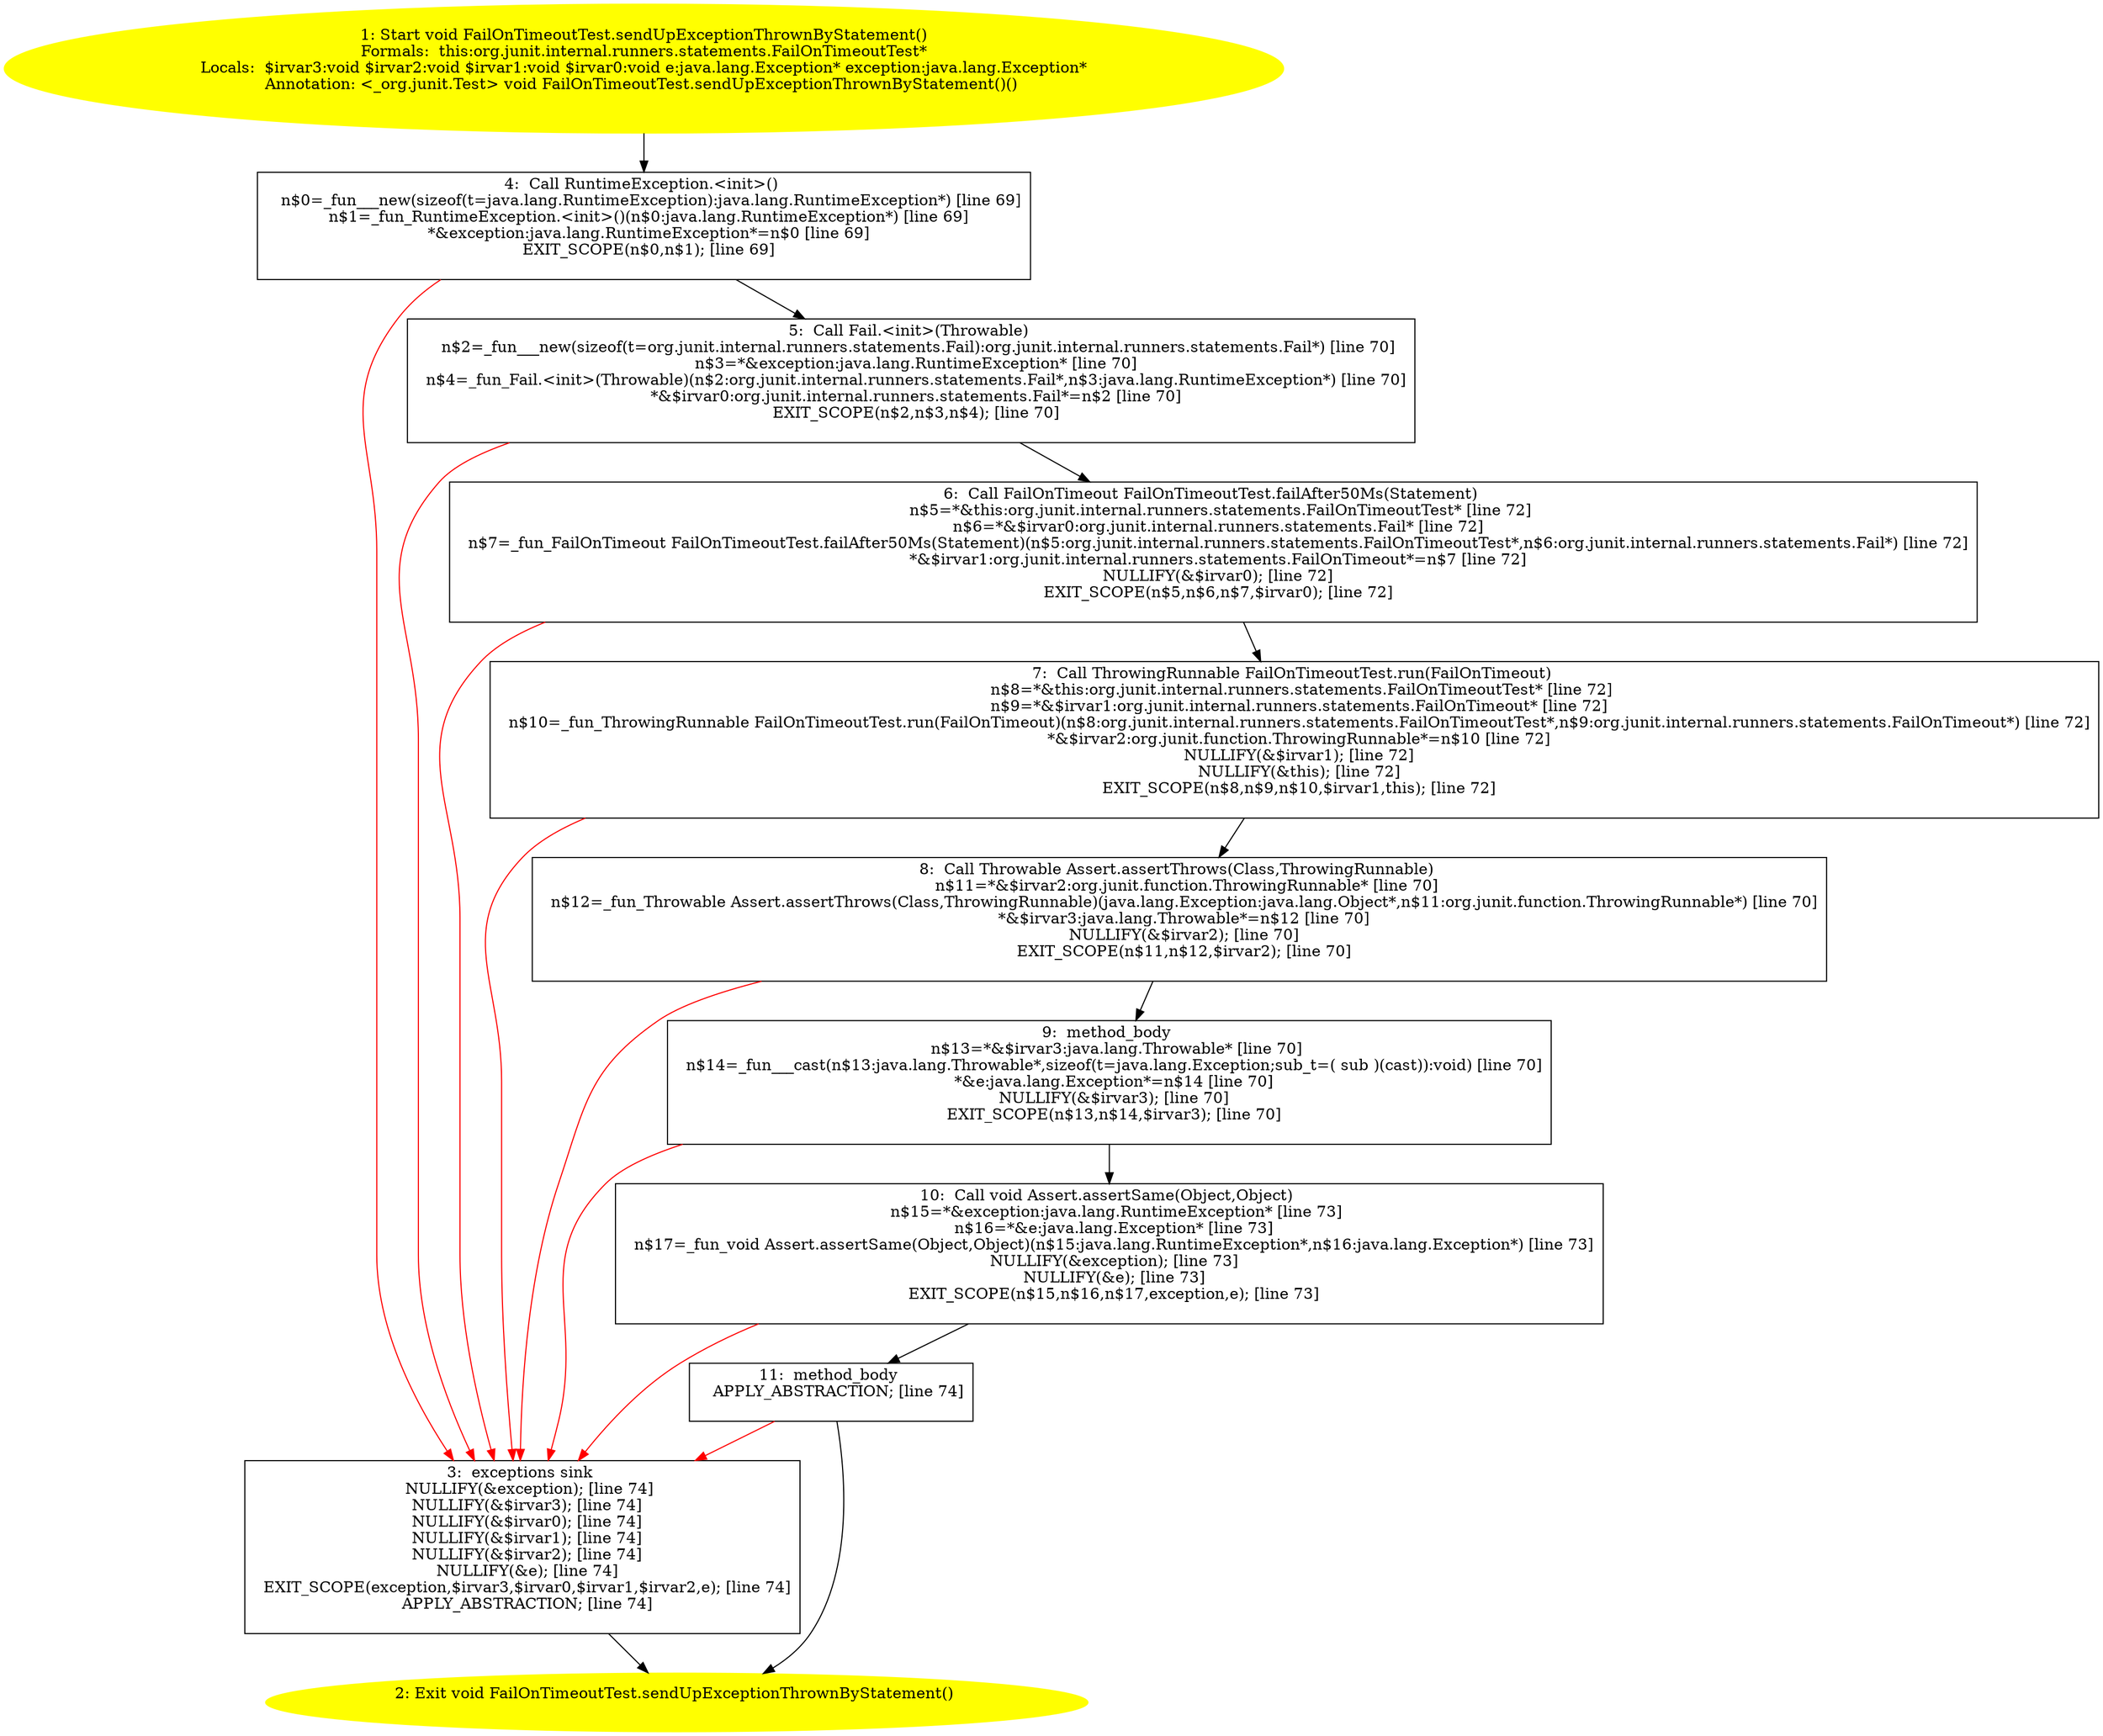 /* @generated */
digraph cfg {
"org.junit.internal.runners.statements.FailOnTimeoutTest.sendUpExceptionThrownByStatement():void.8dbac7d70dfe009efbda1e7016cb7873_1" [label="1: Start void FailOnTimeoutTest.sendUpExceptionThrownByStatement()\nFormals:  this:org.junit.internal.runners.statements.FailOnTimeoutTest*\nLocals:  $irvar3:void $irvar2:void $irvar1:void $irvar0:void e:java.lang.Exception* exception:java.lang.Exception*\nAnnotation: <_org.junit.Test> void FailOnTimeoutTest.sendUpExceptionThrownByStatement()() \n  " color=yellow style=filled]
	

	 "org.junit.internal.runners.statements.FailOnTimeoutTest.sendUpExceptionThrownByStatement():void.8dbac7d70dfe009efbda1e7016cb7873_1" -> "org.junit.internal.runners.statements.FailOnTimeoutTest.sendUpExceptionThrownByStatement():void.8dbac7d70dfe009efbda1e7016cb7873_4" ;
"org.junit.internal.runners.statements.FailOnTimeoutTest.sendUpExceptionThrownByStatement():void.8dbac7d70dfe009efbda1e7016cb7873_2" [label="2: Exit void FailOnTimeoutTest.sendUpExceptionThrownByStatement() \n  " color=yellow style=filled]
	

"org.junit.internal.runners.statements.FailOnTimeoutTest.sendUpExceptionThrownByStatement():void.8dbac7d70dfe009efbda1e7016cb7873_3" [label="3:  exceptions sink \n   NULLIFY(&exception); [line 74]\n  NULLIFY(&$irvar3); [line 74]\n  NULLIFY(&$irvar0); [line 74]\n  NULLIFY(&$irvar1); [line 74]\n  NULLIFY(&$irvar2); [line 74]\n  NULLIFY(&e); [line 74]\n  EXIT_SCOPE(exception,$irvar3,$irvar0,$irvar1,$irvar2,e); [line 74]\n  APPLY_ABSTRACTION; [line 74]\n " shape="box"]
	

	 "org.junit.internal.runners.statements.FailOnTimeoutTest.sendUpExceptionThrownByStatement():void.8dbac7d70dfe009efbda1e7016cb7873_3" -> "org.junit.internal.runners.statements.FailOnTimeoutTest.sendUpExceptionThrownByStatement():void.8dbac7d70dfe009efbda1e7016cb7873_2" ;
"org.junit.internal.runners.statements.FailOnTimeoutTest.sendUpExceptionThrownByStatement():void.8dbac7d70dfe009efbda1e7016cb7873_4" [label="4:  Call RuntimeException.<init>() \n   n$0=_fun___new(sizeof(t=java.lang.RuntimeException):java.lang.RuntimeException*) [line 69]\n  n$1=_fun_RuntimeException.<init>()(n$0:java.lang.RuntimeException*) [line 69]\n  *&exception:java.lang.RuntimeException*=n$0 [line 69]\n  EXIT_SCOPE(n$0,n$1); [line 69]\n " shape="box"]
	

	 "org.junit.internal.runners.statements.FailOnTimeoutTest.sendUpExceptionThrownByStatement():void.8dbac7d70dfe009efbda1e7016cb7873_4" -> "org.junit.internal.runners.statements.FailOnTimeoutTest.sendUpExceptionThrownByStatement():void.8dbac7d70dfe009efbda1e7016cb7873_5" ;
	 "org.junit.internal.runners.statements.FailOnTimeoutTest.sendUpExceptionThrownByStatement():void.8dbac7d70dfe009efbda1e7016cb7873_4" -> "org.junit.internal.runners.statements.FailOnTimeoutTest.sendUpExceptionThrownByStatement():void.8dbac7d70dfe009efbda1e7016cb7873_3" [color="red" ];
"org.junit.internal.runners.statements.FailOnTimeoutTest.sendUpExceptionThrownByStatement():void.8dbac7d70dfe009efbda1e7016cb7873_5" [label="5:  Call Fail.<init>(Throwable) \n   n$2=_fun___new(sizeof(t=org.junit.internal.runners.statements.Fail):org.junit.internal.runners.statements.Fail*) [line 70]\n  n$3=*&exception:java.lang.RuntimeException* [line 70]\n  n$4=_fun_Fail.<init>(Throwable)(n$2:org.junit.internal.runners.statements.Fail*,n$3:java.lang.RuntimeException*) [line 70]\n  *&$irvar0:org.junit.internal.runners.statements.Fail*=n$2 [line 70]\n  EXIT_SCOPE(n$2,n$3,n$4); [line 70]\n " shape="box"]
	

	 "org.junit.internal.runners.statements.FailOnTimeoutTest.sendUpExceptionThrownByStatement():void.8dbac7d70dfe009efbda1e7016cb7873_5" -> "org.junit.internal.runners.statements.FailOnTimeoutTest.sendUpExceptionThrownByStatement():void.8dbac7d70dfe009efbda1e7016cb7873_6" ;
	 "org.junit.internal.runners.statements.FailOnTimeoutTest.sendUpExceptionThrownByStatement():void.8dbac7d70dfe009efbda1e7016cb7873_5" -> "org.junit.internal.runners.statements.FailOnTimeoutTest.sendUpExceptionThrownByStatement():void.8dbac7d70dfe009efbda1e7016cb7873_3" [color="red" ];
"org.junit.internal.runners.statements.FailOnTimeoutTest.sendUpExceptionThrownByStatement():void.8dbac7d70dfe009efbda1e7016cb7873_6" [label="6:  Call FailOnTimeout FailOnTimeoutTest.failAfter50Ms(Statement) \n   n$5=*&this:org.junit.internal.runners.statements.FailOnTimeoutTest* [line 72]\n  n$6=*&$irvar0:org.junit.internal.runners.statements.Fail* [line 72]\n  n$7=_fun_FailOnTimeout FailOnTimeoutTest.failAfter50Ms(Statement)(n$5:org.junit.internal.runners.statements.FailOnTimeoutTest*,n$6:org.junit.internal.runners.statements.Fail*) [line 72]\n  *&$irvar1:org.junit.internal.runners.statements.FailOnTimeout*=n$7 [line 72]\n  NULLIFY(&$irvar0); [line 72]\n  EXIT_SCOPE(n$5,n$6,n$7,$irvar0); [line 72]\n " shape="box"]
	

	 "org.junit.internal.runners.statements.FailOnTimeoutTest.sendUpExceptionThrownByStatement():void.8dbac7d70dfe009efbda1e7016cb7873_6" -> "org.junit.internal.runners.statements.FailOnTimeoutTest.sendUpExceptionThrownByStatement():void.8dbac7d70dfe009efbda1e7016cb7873_7" ;
	 "org.junit.internal.runners.statements.FailOnTimeoutTest.sendUpExceptionThrownByStatement():void.8dbac7d70dfe009efbda1e7016cb7873_6" -> "org.junit.internal.runners.statements.FailOnTimeoutTest.sendUpExceptionThrownByStatement():void.8dbac7d70dfe009efbda1e7016cb7873_3" [color="red" ];
"org.junit.internal.runners.statements.FailOnTimeoutTest.sendUpExceptionThrownByStatement():void.8dbac7d70dfe009efbda1e7016cb7873_7" [label="7:  Call ThrowingRunnable FailOnTimeoutTest.run(FailOnTimeout) \n   n$8=*&this:org.junit.internal.runners.statements.FailOnTimeoutTest* [line 72]\n  n$9=*&$irvar1:org.junit.internal.runners.statements.FailOnTimeout* [line 72]\n  n$10=_fun_ThrowingRunnable FailOnTimeoutTest.run(FailOnTimeout)(n$8:org.junit.internal.runners.statements.FailOnTimeoutTest*,n$9:org.junit.internal.runners.statements.FailOnTimeout*) [line 72]\n  *&$irvar2:org.junit.function.ThrowingRunnable*=n$10 [line 72]\n  NULLIFY(&$irvar1); [line 72]\n  NULLIFY(&this); [line 72]\n  EXIT_SCOPE(n$8,n$9,n$10,$irvar1,this); [line 72]\n " shape="box"]
	

	 "org.junit.internal.runners.statements.FailOnTimeoutTest.sendUpExceptionThrownByStatement():void.8dbac7d70dfe009efbda1e7016cb7873_7" -> "org.junit.internal.runners.statements.FailOnTimeoutTest.sendUpExceptionThrownByStatement():void.8dbac7d70dfe009efbda1e7016cb7873_8" ;
	 "org.junit.internal.runners.statements.FailOnTimeoutTest.sendUpExceptionThrownByStatement():void.8dbac7d70dfe009efbda1e7016cb7873_7" -> "org.junit.internal.runners.statements.FailOnTimeoutTest.sendUpExceptionThrownByStatement():void.8dbac7d70dfe009efbda1e7016cb7873_3" [color="red" ];
"org.junit.internal.runners.statements.FailOnTimeoutTest.sendUpExceptionThrownByStatement():void.8dbac7d70dfe009efbda1e7016cb7873_8" [label="8:  Call Throwable Assert.assertThrows(Class,ThrowingRunnable) \n   n$11=*&$irvar2:org.junit.function.ThrowingRunnable* [line 70]\n  n$12=_fun_Throwable Assert.assertThrows(Class,ThrowingRunnable)(java.lang.Exception:java.lang.Object*,n$11:org.junit.function.ThrowingRunnable*) [line 70]\n  *&$irvar3:java.lang.Throwable*=n$12 [line 70]\n  NULLIFY(&$irvar2); [line 70]\n  EXIT_SCOPE(n$11,n$12,$irvar2); [line 70]\n " shape="box"]
	

	 "org.junit.internal.runners.statements.FailOnTimeoutTest.sendUpExceptionThrownByStatement():void.8dbac7d70dfe009efbda1e7016cb7873_8" -> "org.junit.internal.runners.statements.FailOnTimeoutTest.sendUpExceptionThrownByStatement():void.8dbac7d70dfe009efbda1e7016cb7873_9" ;
	 "org.junit.internal.runners.statements.FailOnTimeoutTest.sendUpExceptionThrownByStatement():void.8dbac7d70dfe009efbda1e7016cb7873_8" -> "org.junit.internal.runners.statements.FailOnTimeoutTest.sendUpExceptionThrownByStatement():void.8dbac7d70dfe009efbda1e7016cb7873_3" [color="red" ];
"org.junit.internal.runners.statements.FailOnTimeoutTest.sendUpExceptionThrownByStatement():void.8dbac7d70dfe009efbda1e7016cb7873_9" [label="9:  method_body \n   n$13=*&$irvar3:java.lang.Throwable* [line 70]\n  n$14=_fun___cast(n$13:java.lang.Throwable*,sizeof(t=java.lang.Exception;sub_t=( sub )(cast)):void) [line 70]\n  *&e:java.lang.Exception*=n$14 [line 70]\n  NULLIFY(&$irvar3); [line 70]\n  EXIT_SCOPE(n$13,n$14,$irvar3); [line 70]\n " shape="box"]
	

	 "org.junit.internal.runners.statements.FailOnTimeoutTest.sendUpExceptionThrownByStatement():void.8dbac7d70dfe009efbda1e7016cb7873_9" -> "org.junit.internal.runners.statements.FailOnTimeoutTest.sendUpExceptionThrownByStatement():void.8dbac7d70dfe009efbda1e7016cb7873_10" ;
	 "org.junit.internal.runners.statements.FailOnTimeoutTest.sendUpExceptionThrownByStatement():void.8dbac7d70dfe009efbda1e7016cb7873_9" -> "org.junit.internal.runners.statements.FailOnTimeoutTest.sendUpExceptionThrownByStatement():void.8dbac7d70dfe009efbda1e7016cb7873_3" [color="red" ];
"org.junit.internal.runners.statements.FailOnTimeoutTest.sendUpExceptionThrownByStatement():void.8dbac7d70dfe009efbda1e7016cb7873_10" [label="10:  Call void Assert.assertSame(Object,Object) \n   n$15=*&exception:java.lang.RuntimeException* [line 73]\n  n$16=*&e:java.lang.Exception* [line 73]\n  n$17=_fun_void Assert.assertSame(Object,Object)(n$15:java.lang.RuntimeException*,n$16:java.lang.Exception*) [line 73]\n  NULLIFY(&exception); [line 73]\n  NULLIFY(&e); [line 73]\n  EXIT_SCOPE(n$15,n$16,n$17,exception,e); [line 73]\n " shape="box"]
	

	 "org.junit.internal.runners.statements.FailOnTimeoutTest.sendUpExceptionThrownByStatement():void.8dbac7d70dfe009efbda1e7016cb7873_10" -> "org.junit.internal.runners.statements.FailOnTimeoutTest.sendUpExceptionThrownByStatement():void.8dbac7d70dfe009efbda1e7016cb7873_11" ;
	 "org.junit.internal.runners.statements.FailOnTimeoutTest.sendUpExceptionThrownByStatement():void.8dbac7d70dfe009efbda1e7016cb7873_10" -> "org.junit.internal.runners.statements.FailOnTimeoutTest.sendUpExceptionThrownByStatement():void.8dbac7d70dfe009efbda1e7016cb7873_3" [color="red" ];
"org.junit.internal.runners.statements.FailOnTimeoutTest.sendUpExceptionThrownByStatement():void.8dbac7d70dfe009efbda1e7016cb7873_11" [label="11:  method_body \n   APPLY_ABSTRACTION; [line 74]\n " shape="box"]
	

	 "org.junit.internal.runners.statements.FailOnTimeoutTest.sendUpExceptionThrownByStatement():void.8dbac7d70dfe009efbda1e7016cb7873_11" -> "org.junit.internal.runners.statements.FailOnTimeoutTest.sendUpExceptionThrownByStatement():void.8dbac7d70dfe009efbda1e7016cb7873_2" ;
	 "org.junit.internal.runners.statements.FailOnTimeoutTest.sendUpExceptionThrownByStatement():void.8dbac7d70dfe009efbda1e7016cb7873_11" -> "org.junit.internal.runners.statements.FailOnTimeoutTest.sendUpExceptionThrownByStatement():void.8dbac7d70dfe009efbda1e7016cb7873_3" [color="red" ];
}
